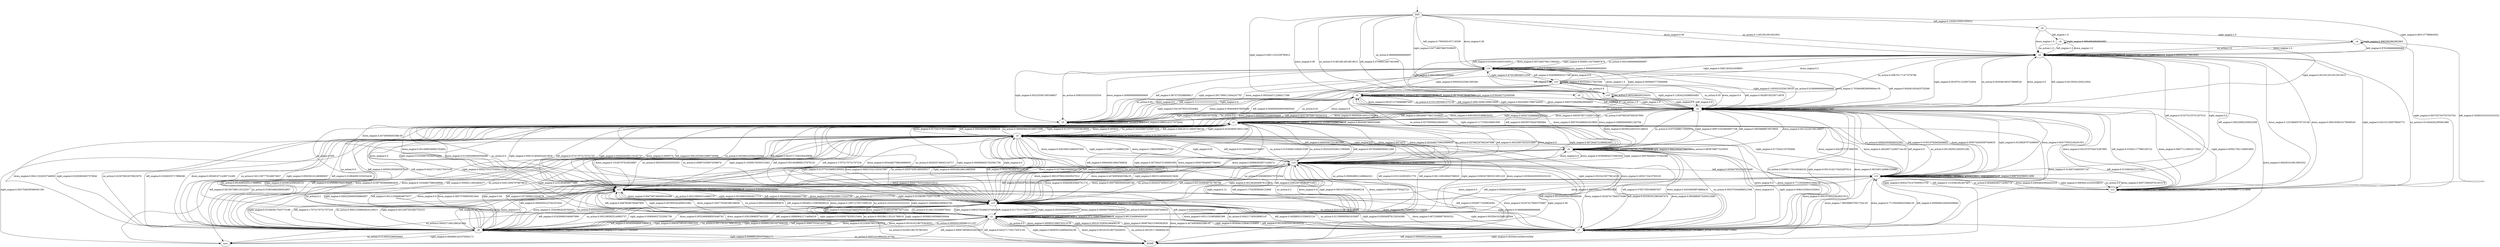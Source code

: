 digraph mdp_a2c {
q0 [label=INIT];
q1 [label=c4];
q2 [label=c10];
q3 [label=c4];
q4 [label=c9];
q5 [label=c10];
q6 [label=c10];
q7 [label=c9];
q8 [label=c4];
q9 [label=c4];
q10 [label=c5];
q11 [label=c12];
q12 [label=c13];
q13 [label=c0];
q14 [label=c6];
q15 [label=c7];
q16 [label=c15];
q17 [label=c1];
q18 [label=c14];
q19 [label=DONE];
q20 [label=c11];
q21 [label=c8];
q22 [label=c2];
q23 [label=c3];
q24 [label=succ];
q0 -> q1  [label="right_engine:0.903137789904502"];
q0 -> q6  [label="right_engine:0.047748976807639835"];
q0 -> q7  [label="right_engine:0.04911323328785812"];
q0 -> q2  [label="left_engine:0.7850045167118338"];
q0 -> q3  [label="left_engine:0.13550135501355012"];
q0 -> q4  [label="left_engine:0.07949412827461608"];
q0 -> q2  [label="down_engine:0.36"];
q0 -> q4  [label="down_engine:0.08"];
q0 -> q1  [label="down_engine:0.56"];
q0 -> q5  [label="no_action:0.8666666666666667"];
q0 -> q1  [label="no_action:0.11851851851851852"];
q0 -> q4  [label="no_action:0.014814814814814815"];
q1 -> q1  [label="right_engine:0.9760285617137028"];
q1 -> q11  [label="right_engine:0.022101326079564772"];
q1 -> q4  [label="right_engine:0.001870112206732404"];
q1 -> q1  [label="no_action:0.9836065573770492"];
q1 -> q11  [label="no_action:0.014344262295081968"];
q1 -> q4  [label="no_action:0.0020491803278688526"];
q1 -> q4  [label="left_engine:0.04120541205412054"];
q1 -> q1  [label="left_engine:0.8407134071340714"];
q1 -> q11  [label="left_engine:0.09225092250922509"];
q1 -> q12  [label="left_engine:0.015375153751537515"];
q1 -> q2  [label="left_engine:0.010455104551045511"];
q1 -> q1  [label="down_engine:0.8695652173913043"];
q1 -> q11  [label="down_engine:0.12318840579710146"];
q1 -> q2  [label="down_engine:0.007246376811594203"];
q2 -> q2  [label="left_engine:0.9079654666883857"];
q2 -> q4  [label="left_engine:0.004561003420752566"];
q2 -> q10  [label="left_engine:0.0874735298908617"];
q2 -> q6  [label="right_engine:0.8744186046511628"];
q2 -> q4  [label="right_engine:0.10930232558139535"];
q2 -> q1  [label="right_engine:0.004651162790697674"];
q2 -> q10  [label="right_engine:0.002325581395348837"];
q2 -> q13  [label="right_engine:0.009302325581395349"];
q2 -> q2  [label="no_action:0.9208333333333333"];
q2 -> q10  [label="no_action:0.058333333333333334"];
q2 -> q4  [label="no_action:0.016666666666666666"];
q2 -> q1  [label="no_action:0.004166666666666667"];
q2 -> q2  [label="down_engine:0.990909090909091"];
q2 -> q10  [label="down_engine:0.00909090909090909"];
q3 -> q8  [label="left_engine:1.0"];
q3 -> q9  [label="right_engine:1.0"];
q3 -> q1  [label="down_engine:1.0"];
q4 -> q4  [label="right_engine:0.9849462365591398"];
q4 -> q11  [label="right_engine:0.005017921146953405"];
q4 -> q15  [label="right_engine:0.0013142174432497014"];
q4 -> q14  [label="right_engine:0.008721624850657108"];
q4 -> q4  [label="left_engine:0.981253529079616"];
q4 -> q12  [label="left_engine:0.015019762845849802"];
q4 -> q10  [label="left_engine:0.0037267080745341614"];
q4 -> q4  [label="no_action:1.0"];
q4 -> q4  [label="down_engine:0.9532204896477647"];
q4 -> q11  [label="down_engine:0.0010370754472387865"];
q4 -> q16  [label="down_engine:0.013593096040594096"];
q4 -> q17  [label="down_engine:0.009185525389829252"];
q4 -> q12  [label="down_engine:0.0050742620097040635"];
q4 -> q15  [label="down_engine:0.01566724693507167"];
q4 -> q2  [label="down_engine:3.7038408829956664e-05"];
q4 -> q10  [label="down_engine:0.0005926145412793066"];
q4 -> q14  [label="down_engine:0.00122226749138857"];
q4 -> q13  [label="down_engine:0.00037038408829956663"];
q4 -> q1  [label="down_engine:0.0"];
q5 -> q5  [label="no_action:0.9932088285229203"];
q5 -> q1  [label="no_action:0.006791171477079796"];
q5 -> q10  [label="no_action:0.0"];
q5 -> q2  [label="right_engine:0.9056603773584906"];
q5 -> q1  [label="right_engine:0.09433962264150944"];
q5 -> q4  [label="right_engine:0.0"];
q5 -> q2  [label="left_engine:1.0"];
q5 -> q4  [label="left_engine:0.0"];
q5 -> q2  [label="down_engine:1.0"];
q6 -> q2  [label="left_engine:0.8260869565217391"];
q6 -> q4  [label="left_engine:0.06280193236714976"];
q6 -> q10  [label="left_engine:0.1111111111111111"];
q6 -> q6  [label="right_engine:0.8235294117647058"];
q6 -> q1  [label="right_engine:0.0481283422459893"];
q6 -> q4  [label="right_engine:0.12834224598930483"];
q6 -> q10  [label="right_engine:0.0"];
q6 -> q5  [label="no_action:0.9"];
q6 -> q10  [label="no_action:0.05"];
q6 -> q4  [label="no_action:0.05"];
q6 -> q10  [label="down_engine:0.0"];
q6 -> q2  [label="down_engine:0.8"];
q6 -> q1  [label="down_engine:0.2"];
q6 -> q4  [label="down_engine:0.0"];
q7 -> q4  [label="right_engine:1.0"];
q7 -> q4  [label="left_engine:1.0"];
q7 -> q4  [label="no_action:1.0"];
q8 -> q8  [label="right_engine:0.9984984984984985"];
q8 -> q4  [label="right_engine:0.0015015015015015015"];
q8 -> q1  [label="left_engine:1.0"];
q8 -> q1  [label="down_engine:1.0"];
q8 -> q1  [label="no_action:1.0"];
q9 -> q9  [label="right_engine:0.9962962962962963"];
q9 -> q11  [label="right_engine:0.003703703703703704"];
q9 -> q1  [label="left_engine:0.9791666666666666"];
q9 -> q11  [label="left_engine:0.020833333333333332"];
q9 -> q1  [label="no_action:1.0"];
q9 -> q1  [label="down_engine:1.0"];
q10 -> q10  [label="left_engine:1.0"];
q10 -> q4  [label="right_engine:0.05309734513274336"];
q10 -> q10  [label="right_engine:0.9038348082595871"];
q10 -> q2  [label="right_engine:0.0017699115044247787"];
q10 -> q13  [label="right_engine:0.04129793510324484"];
q10 -> q10  [label="no_action:0.985"];
q10 -> q13  [label="no_action:0.01"];
q10 -> q4  [label="no_action:0.0"];
q10 -> q20  [label="no_action:0.005"];
q10 -> q10  [label="down_engine:0.8963141577678264"];
q10 -> q2  [label="down_engine:0.0003444712366517396"];
q10 -> q4  [label="down_engine:0.009300723389596968"];
q10 -> q13  [label="down_engine:0.0940406476059249"];
q11 -> q11  [label="right_engine:1.0"];
q11 -> q11  [label="left_engine:0.8577405857740585"];
q11 -> q4  [label="left_engine:0.010621177985194722"];
q11 -> q12  [label="left_engine:0.1316382362407467"];
q11 -> q11  [label="no_action:0.9955357142857143"];
q11 -> q12  [label="no_action:0.004464285714285714"];
q11 -> q1  [label="down_engine:0.0001934610176049526"];
q11 -> q4  [label="down_engine:0.006771135616173341"];
q11 -> q11  [label="down_engine:0.9529889727219966"];
q11 -> q12  [label="down_engine:0.04004643064422519"];
q12 -> q4  [label="right_engine:0.03188297074268567"];
q12 -> q11  [label="right_engine:0.006564141035258815"];
q12 -> q12  [label="right_engine:0.944298574643661"];
q12 -> q1  [label="right_engine:0.0"];
q12 -> q17  [label="right_engine:0.0172543135783946"];
q12 -> q12  [label="down_engine:0.9514895650788593"];
q12 -> q4  [label="down_engine:0.004779353194201051"];
q12 -> q11  [label="down_engine:0.0007169029791301578"];
q12 -> q17  [label="down_engine:0.0422972757686793"];
q12 -> q20  [label="down_engine:0.00047793531942010514"];
q12 -> q15  [label="down_engine:7.965588657001752e-05"];
q12 -> q16  [label="down_engine:0.00015931177314003505"];
q12 -> q12  [label="no_action:0.9931740614334471"];
q12 -> q11  [label="no_action:0.0"];
q12 -> q4  [label="no_action:0.006825938566552901"];
q12 -> q12  [label="left_engine:0.9997025580011898"];
q12 -> q20  [label="left_engine:0.000297441998810232"];
q13 -> q13  [label="down_engine:0.959729653618699"];
q13 -> q10  [label="down_engine:0.0"];
q13 -> q14  [label="down_engine:0.036609405801182764"];
q13 -> q16  [label="down_engine:0.0014080540692762602"];
q13 -> q4  [label="down_engine:0.0019712756969867645"];
q13 -> q15  [label="down_engine:0.000281610813855252"];
q13 -> q13  [label="no_action:0.9571209800918836"];
q13 -> q14  [label="no_action:0.027565084226646247"];
q13 -> q4  [label="no_action:0.015313935681470138"];
q13 -> q13  [label="left_engine:0.9878048780487805"];
q13 -> q10  [label="left_engine:0.0040650406504065045"];
q13 -> q4  [label="left_engine:0.008130081300813009"];
q13 -> q13  [label="right_engine:0.8785492722500596"];
q13 -> q4  [label="right_engine:0.004294917680744453"];
q13 -> q14  [label="right_engine:0.1171558100691959"];
q14 -> q4  [label="left_engine:0.08558888076079005"];
q14 -> q14  [label="left_engine:0.8357717629846378"];
q14 -> q15  [label="left_engine:0.07827359180687637"];
q14 -> q13  [label="left_engine:0.000365764447695684"];
q14 -> q14  [label="down_engine:0.9479517118543439"];
q14 -> q4  [label="down_engine:0.0035622402533148625"];
q14 -> q15  [label="down_engine:0.04334058974866416"];
q14 -> q13  [label="down_engine:0.0007916089451810805"];
q14 -> q18  [label="down_engine:0.003958044725905403"];
q14 -> q16  [label="down_engine:0.00019790223629527012"];
q14 -> q19  [label="down_engine:0.00019790223629527012"];
q14 -> q14  [label="right_engine:0.9992395437262357"];
q14 -> q18  [label="right_engine:0.0007604562737642585"];
q14 -> q14  [label="no_action:0.9838709677419355"];
q14 -> q15  [label="no_action:0.005376344086021506"];
q14 -> q4  [label="no_action:0.010752688172043012"];
q15 -> q15  [label="down_engine:0.9271057260113348"];
q15 -> q16  [label="down_engine:0.06722689075630252"];
q15 -> q18  [label="down_engine:0.0004885675200312683"];
q15 -> q23  [label="down_engine:9.771350400625366e-05"];
q15 -> q4  [label="down_engine:0.002345124096150088"];
q15 -> q22  [label="down_engine:0.0008794215360562829"];
q15 -> q20  [label="down_engine:0.0017588430721125659"];
q15 -> q12  [label="down_engine:9.771350400625366e-05"];
q15 -> q14  [label="down_engine:0.0"];
q15 -> q14  [label="right_engine:0.00641025641025641"];
q15 -> q15  [label="right_engine:0.967948717948718"];
q15 -> q20  [label="right_engine:0.016666666666666666"];
q15 -> q22  [label="right_engine:0.0038461538461538464"];
q15 -> q19  [label="right_engine:0.002564102564102564"];
q15 -> q16  [label="right_engine:0.002564102564102564"];
q15 -> q4  [label="left_engine:0.01338432122370937"];
q15 -> q15  [label="left_engine:0.9349904397705545"];
q15 -> q16  [label="left_engine:0.045889101338432124"];
q15 -> q20  [label="left_engine:0.0009560229445506692"];
q15 -> q19  [label="left_engine:0.0009560229445506692"];
q15 -> q12  [label="left_engine:0.0009560229445506692"];
q15 -> q22  [label="left_engine:0.0014340344168260039"];
q15 -> q18  [label="left_engine:0.0014340344168260039"];
q15 -> q15  [label="no_action:0.9364161849710982"];
q15 -> q4  [label="no_action:0.028901734104046242"];
q15 -> q20  [label="no_action:0.023121387283236993"];
q15 -> q22  [label="no_action:0.0"];
q15 -> q16  [label="no_action:0.011560693641618497"];
q16 -> q16  [label="down_engine:0.961974649766511"];
q16 -> q18  [label="down_engine:0.000756059595285746"];
q16 -> q22  [label="down_engine:0.014631976873471203"];
q16 -> q20  [label="down_engine:0.0047587280409161666"];
q16 -> q15  [label="down_engine:0.00311318656882366"];
q16 -> q23  [label="down_engine:0.006315321325327997"];
q16 -> q17  [label="down_engine:0.005070046697798532"];
q16 -> q14  [label="down_engine:4.4474093840338e-05"];
q16 -> q21  [label="down_engine:0.0032466088503446742"];
q16 -> q12  [label="down_engine:0.0"];
q16 -> q19  [label="down_engine:4.4474093840338e-05"];
q16 -> q2  [label="down_engine:4.4474093840338e-05"];
q16 -> q15  [label="no_action:0.004217185028993147"];
q16 -> q16  [label="no_action:0.9425408539799683"];
q16 -> q4  [label="no_action:0.0"];
q16 -> q17  [label="no_action:0.002635740643120717"];
q16 -> q20  [label="no_action:0.0021085925144965737"];
q16 -> q22  [label="no_action:0.012651555086979441"];
q16 -> q21  [label="no_action:0.0021085925144965737"];
q16 -> q18  [label="no_action:0.002635740643120717"];
q16 -> q23  [label="no_action:0.030574591460200317"];
q16 -> q24  [label="no_action:0.0005271481286241434"];
q16 -> q16  [label="right_engine:0.9424678274034822"];
q16 -> q15  [label="right_engine:0.026040878122634368"];
q16 -> q4  [label="right_engine:0.0001514004542013626"];
q16 -> q14  [label="right_engine:0.0001514004542013626"];
q16 -> q22  [label="right_engine:0.008327024981074944"];
q16 -> q23  [label="right_engine:0.009538228614685845"];
q16 -> q18  [label="right_engine:0.0013626040878122634"];
q16 -> q21  [label="right_engine:0.009084027252081756"];
q16 -> q20  [label="right_engine:0.001968205904617714"];
q16 -> q17  [label="right_engine:0.0009084027252081756"];
q16 -> q16  [label="left_engine:0.9635882158225753"];
q16 -> q20  [label="left_engine:0.0024826216484607746"];
q16 -> q22  [label="left_engine:0.011751075802714332"];
q16 -> q4  [label="left_engine:0.00016550810989738498"];
q16 -> q17  [label="left_engine:0.008440913604766634"];
q16 -> q23  [label="left_engine:0.0029791459781529296"];
q16 -> q21  [label="left_engine:0.008606421714664018"];
q16 -> q12  [label="left_engine:0.0006620324395895399"];
q16 -> q18  [label="left_engine:0.0013240648791790798"];
q17 -> q17  [label="right_engine:0.9434733257661748"];
q17 -> q4  [label="right_engine:0.0056753688989784334"];
q17 -> q16  [label="right_engine:0.007264472190692395"];
q17 -> q23  [label="right_engine:0.011577752553916005"];
q17 -> q18  [label="right_engine:0.007264472190692395"];
q17 -> q21  [label="right_engine:0.02383654937570942"];
q17 -> q20  [label="right_engine:0.0004540295119182747"];
q17 -> q22  [label="right_engine:0.00022701475595913735"];
q17 -> q19  [label="right_engine:0.00022701475595913735"];
q17 -> q17  [label="down_engine:0.9715625"];
q17 -> q16  [label="down_engine:0.008883928571428572"];
q17 -> q4  [label="down_engine:0.00026785714285714287"];
q17 -> q23  [label="down_engine:0.005625"];
q17 -> q18  [label="down_engine:0.0071875"];
q17 -> q21  [label="down_engine:0.0054910714285714285"];
q17 -> q20  [label="down_engine:0.0009375"];
q17 -> q12  [label="down_engine:4.464285714285714e-05"];
q17 -> q4  [label="no_action:0.007692307692307693"];
q17 -> q17  [label="no_action:0.8743589743589744"];
q17 -> q18  [label="no_action:0.057692307692307696"];
q17 -> q21  [label="no_action:0.023076923076923078"];
q17 -> q23  [label="no_action:0.02435897435897436"];
q17 -> q20  [label="no_action:0.002564102564102564"];
q17 -> q12  [label="no_action:0.001282051282051282"];
q17 -> q22  [label="no_action:0.0"];
q17 -> q16  [label="no_action:0.008974358974358974"];
q17 -> q17  [label="left_engine:0.9645967968530486"];
q17 -> q4  [label="left_engine:0.0002809778027535825"];
q17 -> q20  [label="left_engine:0.0033717336330429896"];
q17 -> q21  [label="left_engine:0.01826355717898286"];
q17 -> q18  [label="left_engine:0.005338578252318067"];
q17 -> q23  [label="left_engine:0.0061815116605788145"];
q17 -> q12  [label="left_engine:0.0"];
q17 -> q22  [label="left_engine:0.000561955605507165"];
q17 -> q16  [label="left_engine:0.0014048890137679123"];
q18 -> q18  [label="down_engine:0.7652582159624414"];
q18 -> q19  [label="down_engine:0.023474178403755867"];
q18 -> q15  [label="down_engine:0.023474178403755867"];
q18 -> q22  [label="down_engine:0.0892018779342723"];
q18 -> q16  [label="down_engine:0.004694835680751174"];
q18 -> q21  [label="down_engine:0.06572769953051644"];
q18 -> q23  [label="down_engine:0.028169014084507043"];
q18 -> q17  [label="down_engine:0.0"];
q18 -> q14  [label="down_engine:0.0"];
q18 -> q19  [label="right_engine:0.06"];
q18 -> q18  [label="right_engine:0.36"];
q18 -> q21  [label="right_engine:0.44"];
q18 -> q22  [label="right_engine:0.12"];
q18 -> q23  [label="right_engine:0.02"];
q18 -> q17  [label="right_engine:0.0"];
q18 -> q18  [label="left_engine:0.42105263157894735"];
q18 -> q15  [label="left_engine:0.023391812865497075"];
q18 -> q19  [label="left_engine:0.03508771929824561"];
q18 -> q22  [label="left_engine:0.17543859649122806"];
q18 -> q21  [label="left_engine:0.2573099415204678"];
q18 -> q16  [label="left_engine:0.029239766081871343"];
q18 -> q17  [label="left_engine:0.04093567251461988"];
q18 -> q23  [label="left_engine:0.011695906432748537"];
q18 -> q12  [label="left_engine:0.005847953216374269"];
q18 -> q18  [label="no_action:0.5846153846153846"];
q18 -> q22  [label="no_action:0.2"];
q18 -> q21  [label="no_action:0.2"];
q18 -> q23  [label="no_action:0.015384615384615385"];
q20 -> q20  [label="down_engine:0.5900783289817232"];
q20 -> q22  [label="down_engine:0.16971279373368145"];
q20 -> q23  [label="down_engine:0.10182767624020887"];
q20 -> q21  [label="down_engine:0.10443864229765012"];
q20 -> q19  [label="down_engine:0.02610966057441253"];
q20 -> q16  [label="down_engine:0.007832898172323759"];
q20 -> q17  [label="down_engine:0.0"];
q20 -> q20  [label="no_action:0.6111111111111112"];
q20 -> q22  [label="no_action:0.2222222222222222"];
q20 -> q23  [label="no_action:0.08333333333333333"];
q20 -> q21  [label="no_action:0.05555555555555555"];
q20 -> q16  [label="no_action:0.027777777777777776"];
q20 -> q20  [label="right_engine:0.6804123711340206"];
q20 -> q22  [label="right_engine:0.16494845360824742"];
q20 -> q23  [label="right_engine:0.10309278350515463"];
q20 -> q19  [label="right_engine:0.010309278350515464"];
q20 -> q16  [label="right_engine:0.015463917525773196"];
q20 -> q21  [label="right_engine:0.015463917525773196"];
q20 -> q17  [label="right_engine:0.010309278350515464"];
q20 -> q22  [label="left_engine:0.04878048780487805"];
q20 -> q20  [label="left_engine:0.5365853658536586"];
q20 -> q17  [label="left_engine:0.07317073170731707"];
q20 -> q23  [label="left_engine:0.17073170731707318"];
q20 -> q21  [label="left_engine:0.17073170731707318"];
q21 -> q22  [label="no_action:0.001135101789019124"];
q21 -> q21  [label="no_action:0.9822578655151142"];
q21 -> q20  [label="no_action:0.00012338062924120913"];
q21 -> q23  [label="no_action:0.0018260333127698952"];
q21 -> q17  [label="no_action:0.0011597779148673657"];
q21 -> q16  [label="no_action:0.0002961135101789019"];
q21 -> q24  [label="no_action:0.0126835286859963"];
q21 -> q19  [label="no_action:0.0005181986428130784"];
q21 -> q21  [label="right_engine:0.9794803167168507"];
q21 -> q18  [label="right_engine:0.0002230400356864057"];
q21 -> q20  [label="right_engine:0.0012267201962752315"];
q21 -> q23  [label="right_engine:0.0039032006245121"];
q21 -> q22  [label="right_engine:0.0008921601427456229"];
q21 -> q16  [label="right_engine:0.0036801605888256944"];
q21 -> q24  [label="right_engine:0.0006691201070592171"];
q21 -> q17  [label="right_engine:0.009256161480985837"];
q21 -> q19  [label="right_engine:0.0006691201070592171"];
q21 -> q21  [label="left_engine:0.9339813689752936"];
q21 -> q17  [label="left_engine:0.019846091535034426"];
q21 -> q23  [label="left_engine:0.014580801944106925"];
q21 -> q20  [label="left_engine:0.007695423248278655"];
q21 -> q22  [label="left_engine:0.006075334143377886"];
q21 -> q18  [label="left_engine:0.001215066828675577"];
q21 -> q16  [label="left_engine:0.016200891049007696"];
q21 -> q12  [label="left_engine:0.0004050222762251924"];
q21 -> q21  [label="down_engine:0.9725651577503429"];
q21 -> q18  [label="down_engine:0.0"];
q21 -> q22  [label="down_engine:0.012345679012345678"];
q21 -> q20  [label="down_engine:0.0"];
q21 -> q23  [label="down_engine:0.010973936899862825"];
q21 -> q17  [label="down_engine:0.00411522633744856"];
q22 -> q22  [label="right_engine:0.97544680140304"];
q22 -> q18  [label="right_engine:0.00016702856188408218"];
q22 -> q20  [label="right_engine:0.007850342408551862"];
q22 -> q21  [label="right_engine:0.0063470853515951225"];
q22 -> q16  [label="right_engine:0.002839485552029397"];
q22 -> q19  [label="right_engine:0.0008351428094204109"];
q22 -> q15  [label="right_engine:0.00016702856188408218"];
q22 -> q23  [label="right_engine:0.0063470853515951225"];
q22 -> q15  [label="down_engine:0.0009551098376313276"];
q22 -> q22  [label="down_engine:0.9799426934097422"];
q22 -> q20  [label="down_engine:0.004775549188156638"];
q22 -> q23  [label="down_engine:0.0038204393505253103"];
q22 -> q16  [label="down_engine:0.0066857688634192934"];
q22 -> q19  [label="down_engine:0.0019102196752626551"];
q22 -> q21  [label="down_engine:0.0019102196752626551"];
q22 -> q18  [label="down_engine:0.0"];
q22 -> q22  [label="no_action:0.9757206970444345"];
q22 -> q20  [label="no_action:0.000323454493995876"];
q22 -> q21  [label="no_action:0.0003032385881211337"];
q22 -> q24  [label="no_action:0.022601382767961833"];
q22 -> q23  [label="no_action:0.0008288521408644321"];
q22 -> q16  [label="no_action:0.00018194315287268023"];
q22 -> q19  [label="no_action:4.04318117494845e-05"];
q22 -> q22  [label="left_engine:0.9613344904059397"];
q22 -> q21  [label="left_engine:0.003856908687686819"];
q22 -> q20  [label="left_engine:0.0004821135859608524"];
q22 -> q23  [label="left_engine:0.0101243853051779"];
q22 -> q16  [label="left_engine:0.023334297560505254"];
q22 -> q24  [label="left_engine:0.0006749590203451933"];
q22 -> q19  [label="left_engine:9.642271719217047e-05"];
q22 -> q17  [label="left_engine:9.642271719217047e-05"];
q23 -> q23  [label="right_engine:0.6418732782369146"];
q23 -> q21  [label="right_engine:0.2231404958677686"];
q23 -> q22  [label="right_engine:0.05234159779614325"];
q23 -> q17  [label="right_engine:0.02203856749311295"];
q23 -> q18  [label="right_engine:0.0440771349862259"];
q23 -> q20  [label="right_engine:0.0"];
q23 -> q16  [label="right_engine:0.013774104683195593"];
q23 -> q24  [label="right_engine:0.0027548209366391185"];
q23 -> q21  [label="down_engine:0.10344827586206896"];
q23 -> q23  [label="down_engine:0.4206896551724138"];
q23 -> q22  [label="down_engine:0.2655172413793103"];
q23 -> q18  [label="down_engine:0.15862068965517243"];
q23 -> q17  [label="down_engine:0.017241379310344827"];
q23 -> q16  [label="down_engine:0.027586206896551724"];
q23 -> q20  [label="down_engine:0.0034482758620689655"];
q23 -> q15  [label="down_engine:0.0"];
q23 -> q14  [label="down_engine:0.0034482758620689655"];
q23 -> q23  [label="left_engine:0.8495297805642633"];
q23 -> q17  [label="left_engine:0.006269592476489028"];
q23 -> q22  [label="left_engine:0.061128526645768025"];
q23 -> q16  [label="left_engine:0.014106583072100314"];
q23 -> q18  [label="left_engine:0.007836990595611285"];
q23 -> q21  [label="left_engine:0.05956112852664577"];
q23 -> q24  [label="left_engine:0.001567398119122257"];
q23 -> q18  [label="no_action:0.0025433526011560694"];
q23 -> q17  [label="no_action:0.0006936416184971098"];
q23 -> q23  [label="no_action:0.9146820809248555"];
q23 -> q22  [label="no_action:0.026589595375722544"];
q23 -> q16  [label="no_action:0.008323699421965317"];
q23 -> q24  [label="no_action:0.018034682080924857"];
q23 -> q21  [label="no_action:0.029132947976878612"];
__start0 [label="", shape=none];
__start0 -> q0  [label=""];
}
